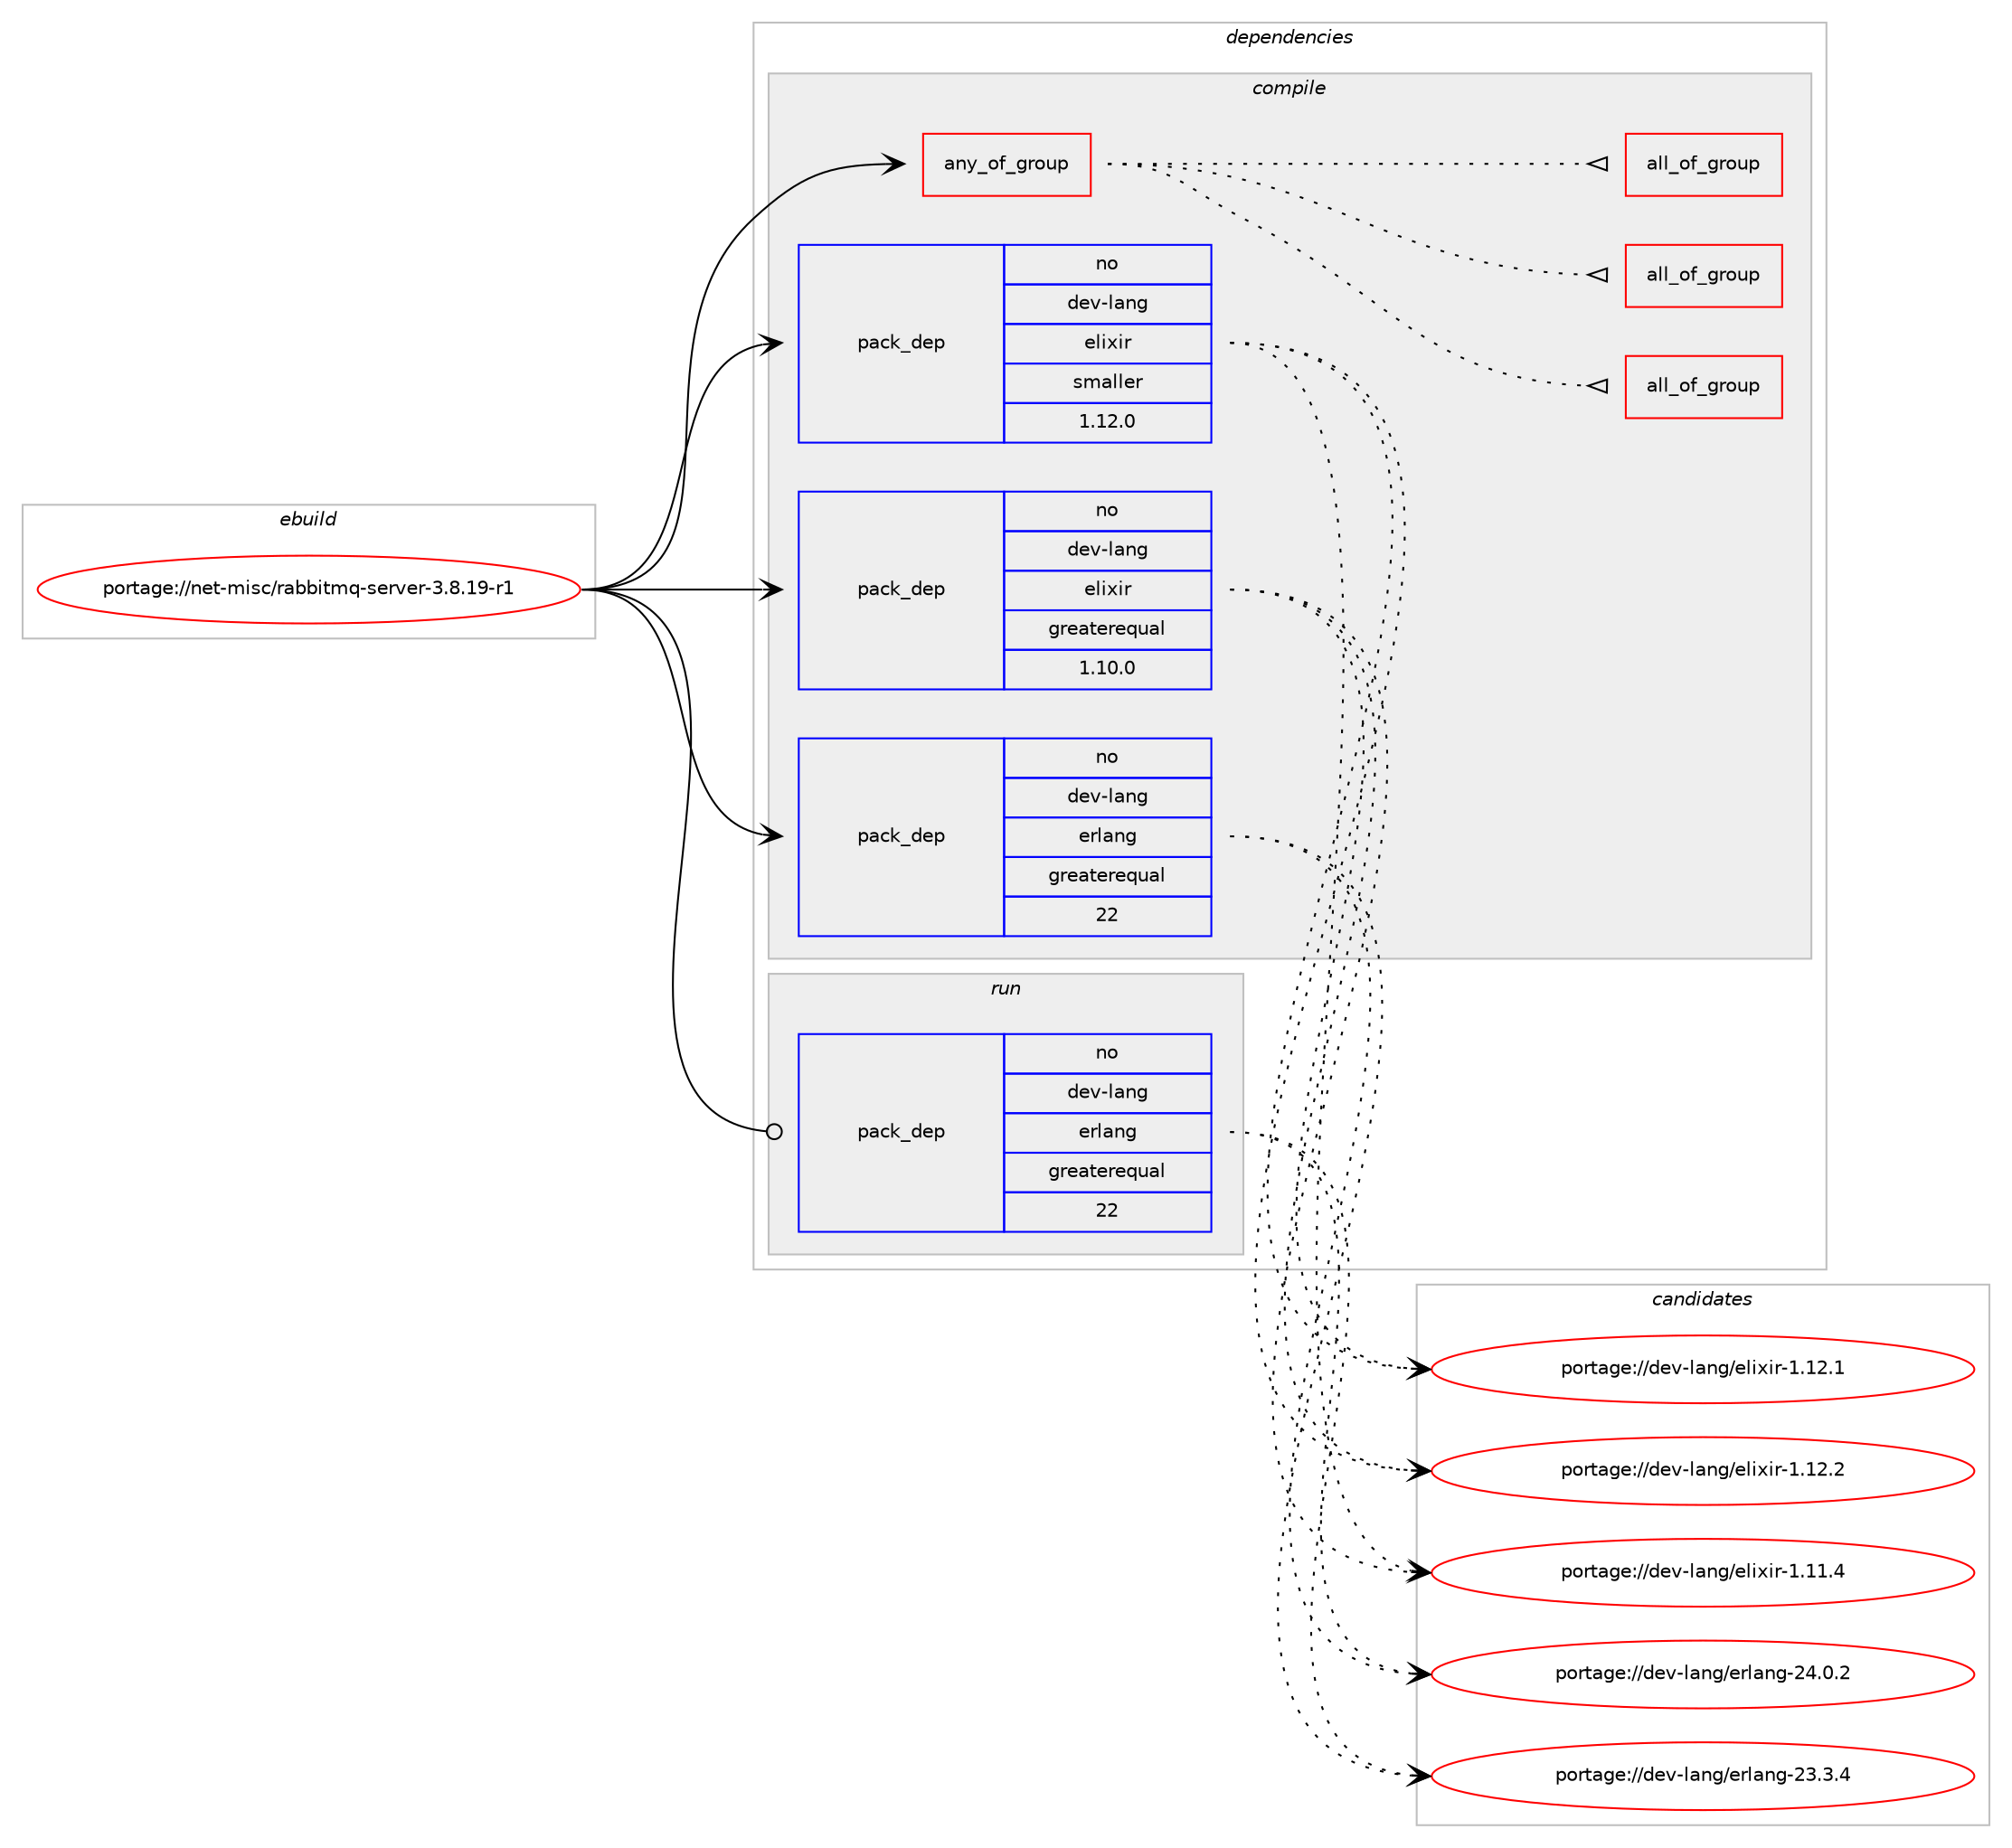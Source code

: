 digraph prolog {

# *************
# Graph options
# *************

newrank=true;
concentrate=true;
compound=true;
graph [rankdir=LR,fontname=Helvetica,fontsize=10,ranksep=1.5];#, ranksep=2.5, nodesep=0.2];
edge  [arrowhead=vee];
node  [fontname=Helvetica,fontsize=10];

# **********
# The ebuild
# **********

subgraph cluster_leftcol {
color=gray;
label=<<i>ebuild</i>>;
id [label="portage://net-misc/rabbitmq-server-3.8.19-r1", color=red, width=4, href="../net-misc/rabbitmq-server-3.8.19-r1.svg"];
}

# ****************
# The dependencies
# ****************

subgraph cluster_midcol {
color=gray;
label=<<i>dependencies</i>>;
subgraph cluster_compile {
fillcolor="#eeeeee";
style=filled;
label=<<i>compile</i>>;
subgraph any2 {
dependency113 [label=<<TABLE BORDER="0" CELLBORDER="1" CELLSPACING="0" CELLPADDING="4"><TR><TD CELLPADDING="10">any_of_group</TD></TR></TABLE>>, shape=none, color=red];subgraph all1 {
dependency114 [label=<<TABLE BORDER="0" CELLBORDER="1" CELLSPACING="0" CELLPADDING="4"><TR><TD CELLPADDING="10">all_of_group</TD></TR></TABLE>>, shape=none, color=red];# *** BEGIN UNKNOWN DEPENDENCY TYPE (TODO) ***
# dependency114 -> package_dependency(portage://net-misc/rabbitmq-server-3.8.19-r1,install,no,dev-lang,python,none,[,,],[slot(3.10)],[use(enable(xml),none)])
# *** END UNKNOWN DEPENDENCY TYPE (TODO) ***

# *** BEGIN UNKNOWN DEPENDENCY TYPE (TODO) ***
# dependency114 -> package_dependency(portage://net-misc/rabbitmq-server-3.8.19-r1,install,no,dev-python,simplejson,none,[,,],[],[use(enable(python_targets_python3_10),negative)])
# *** END UNKNOWN DEPENDENCY TYPE (TODO) ***

}
dependency113:e -> dependency114:w [weight=20,style="dotted",arrowhead="oinv"];
subgraph all2 {
dependency115 [label=<<TABLE BORDER="0" CELLBORDER="1" CELLSPACING="0" CELLPADDING="4"><TR><TD CELLPADDING="10">all_of_group</TD></TR></TABLE>>, shape=none, color=red];# *** BEGIN UNKNOWN DEPENDENCY TYPE (TODO) ***
# dependency115 -> package_dependency(portage://net-misc/rabbitmq-server-3.8.19-r1,install,no,dev-lang,python,none,[,,],[slot(3.9)],[use(enable(xml),none)])
# *** END UNKNOWN DEPENDENCY TYPE (TODO) ***

# *** BEGIN UNKNOWN DEPENDENCY TYPE (TODO) ***
# dependency115 -> package_dependency(portage://net-misc/rabbitmq-server-3.8.19-r1,install,no,dev-python,simplejson,none,[,,],[],[use(enable(python_targets_python3_9),negative)])
# *** END UNKNOWN DEPENDENCY TYPE (TODO) ***

}
dependency113:e -> dependency115:w [weight=20,style="dotted",arrowhead="oinv"];
subgraph all3 {
dependency116 [label=<<TABLE BORDER="0" CELLBORDER="1" CELLSPACING="0" CELLPADDING="4"><TR><TD CELLPADDING="10">all_of_group</TD></TR></TABLE>>, shape=none, color=red];# *** BEGIN UNKNOWN DEPENDENCY TYPE (TODO) ***
# dependency116 -> package_dependency(portage://net-misc/rabbitmq-server-3.8.19-r1,install,no,dev-lang,python,none,[,,],[slot(3.8)],[use(enable(xml),none)])
# *** END UNKNOWN DEPENDENCY TYPE (TODO) ***

# *** BEGIN UNKNOWN DEPENDENCY TYPE (TODO) ***
# dependency116 -> package_dependency(portage://net-misc/rabbitmq-server-3.8.19-r1,install,no,dev-python,simplejson,none,[,,],[],[use(enable(python_targets_python3_8),negative)])
# *** END UNKNOWN DEPENDENCY TYPE (TODO) ***

}
dependency113:e -> dependency116:w [weight=20,style="dotted",arrowhead="oinv"];
}
id:e -> dependency113:w [weight=20,style="solid",arrowhead="vee"];
# *** BEGIN UNKNOWN DEPENDENCY TYPE (TODO) ***
# id -> package_dependency(portage://net-misc/rabbitmq-server-3.8.19-r1,install,no,acct-group,rabbitmq,none,[,,],[],[])
# *** END UNKNOWN DEPENDENCY TYPE (TODO) ***

# *** BEGIN UNKNOWN DEPENDENCY TYPE (TODO) ***
# id -> package_dependency(portage://net-misc/rabbitmq-server-3.8.19-r1,install,no,acct-user,rabbitmq,none,[,,],[],[])
# *** END UNKNOWN DEPENDENCY TYPE (TODO) ***

# *** BEGIN UNKNOWN DEPENDENCY TYPE (TODO) ***
# id -> package_dependency(portage://net-misc/rabbitmq-server-3.8.19-r1,install,no,app-arch,unzip,none,[,,],[],[])
# *** END UNKNOWN DEPENDENCY TYPE (TODO) ***

# *** BEGIN UNKNOWN DEPENDENCY TYPE (TODO) ***
# id -> package_dependency(portage://net-misc/rabbitmq-server-3.8.19-r1,install,no,app-arch,zip,none,[,,],[],[])
# *** END UNKNOWN DEPENDENCY TYPE (TODO) ***

# *** BEGIN UNKNOWN DEPENDENCY TYPE (TODO) ***
# id -> package_dependency(portage://net-misc/rabbitmq-server-3.8.19-r1,install,no,app-text,docbook-xml-dtd,none,[,,],[slot(4.5)],[])
# *** END UNKNOWN DEPENDENCY TYPE (TODO) ***

# *** BEGIN UNKNOWN DEPENDENCY TYPE (TODO) ***
# id -> package_dependency(portage://net-misc/rabbitmq-server-3.8.19-r1,install,no,app-text,xmlto,none,[,,],[],[])
# *** END UNKNOWN DEPENDENCY TYPE (TODO) ***

subgraph pack68 {
dependency117 [label=<<TABLE BORDER="0" CELLBORDER="1" CELLSPACING="0" CELLPADDING="4" WIDTH="220"><TR><TD ROWSPAN="6" CELLPADDING="30">pack_dep</TD></TR><TR><TD WIDTH="110">no</TD></TR><TR><TD>dev-lang</TD></TR><TR><TD>elixir</TD></TR><TR><TD>greaterequal</TD></TR><TR><TD>1.10.0</TD></TR></TABLE>>, shape=none, color=blue];
}
id:e -> dependency117:w [weight=20,style="solid",arrowhead="vee"];
subgraph pack69 {
dependency118 [label=<<TABLE BORDER="0" CELLBORDER="1" CELLSPACING="0" CELLPADDING="4" WIDTH="220"><TR><TD ROWSPAN="6" CELLPADDING="30">pack_dep</TD></TR><TR><TD WIDTH="110">no</TD></TR><TR><TD>dev-lang</TD></TR><TR><TD>elixir</TD></TR><TR><TD>smaller</TD></TR><TR><TD>1.12.0</TD></TR></TABLE>>, shape=none, color=blue];
}
id:e -> dependency118:w [weight=20,style="solid",arrowhead="vee"];
subgraph pack70 {
dependency119 [label=<<TABLE BORDER="0" CELLBORDER="1" CELLSPACING="0" CELLPADDING="4" WIDTH="220"><TR><TD ROWSPAN="6" CELLPADDING="30">pack_dep</TD></TR><TR><TD WIDTH="110">no</TD></TR><TR><TD>dev-lang</TD></TR><TR><TD>erlang</TD></TR><TR><TD>greaterequal</TD></TR><TR><TD>22</TD></TR></TABLE>>, shape=none, color=blue];
}
id:e -> dependency119:w [weight=20,style="solid",arrowhead="vee"];
# *** BEGIN UNKNOWN DEPENDENCY TYPE (TODO) ***
# id -> package_dependency(portage://net-misc/rabbitmq-server-3.8.19-r1,install,no,dev-libs,libxslt,none,[,,],[],[])
# *** END UNKNOWN DEPENDENCY TYPE (TODO) ***

}
subgraph cluster_compileandrun {
fillcolor="#eeeeee";
style=filled;
label=<<i>compile and run</i>>;
}
subgraph cluster_run {
fillcolor="#eeeeee";
style=filled;
label=<<i>run</i>>;
# *** BEGIN UNKNOWN DEPENDENCY TYPE (TODO) ***
# id -> package_dependency(portage://net-misc/rabbitmq-server-3.8.19-r1,run,no,acct-group,rabbitmq,none,[,,],[],[])
# *** END UNKNOWN DEPENDENCY TYPE (TODO) ***

# *** BEGIN UNKNOWN DEPENDENCY TYPE (TODO) ***
# id -> package_dependency(portage://net-misc/rabbitmq-server-3.8.19-r1,run,no,acct-user,rabbitmq,none,[,,],[],[])
# *** END UNKNOWN DEPENDENCY TYPE (TODO) ***

subgraph pack71 {
dependency120 [label=<<TABLE BORDER="0" CELLBORDER="1" CELLSPACING="0" CELLPADDING="4" WIDTH="220"><TR><TD ROWSPAN="6" CELLPADDING="30">pack_dep</TD></TR><TR><TD WIDTH="110">no</TD></TR><TR><TD>dev-lang</TD></TR><TR><TD>erlang</TD></TR><TR><TD>greaterequal</TD></TR><TR><TD>22</TD></TR></TABLE>>, shape=none, color=blue];
}
id:e -> dependency120:w [weight=20,style="solid",arrowhead="odot"];
}
}

# **************
# The candidates
# **************

subgraph cluster_choices {
rank=same;
color=gray;
label=<<i>candidates</i>>;

subgraph choice68 {
color=black;
nodesep=1;
choice10010111845108971101034710110810512010511445494649494652 [label="portage://dev-lang/elixir-1.11.4", color=red, width=4,href="../dev-lang/elixir-1.11.4.svg"];
choice10010111845108971101034710110810512010511445494649504649 [label="portage://dev-lang/elixir-1.12.1", color=red, width=4,href="../dev-lang/elixir-1.12.1.svg"];
choice10010111845108971101034710110810512010511445494649504650 [label="portage://dev-lang/elixir-1.12.2", color=red, width=4,href="../dev-lang/elixir-1.12.2.svg"];
dependency117:e -> choice10010111845108971101034710110810512010511445494649494652:w [style=dotted,weight="100"];
dependency117:e -> choice10010111845108971101034710110810512010511445494649504649:w [style=dotted,weight="100"];
dependency117:e -> choice10010111845108971101034710110810512010511445494649504650:w [style=dotted,weight="100"];
}
subgraph choice69 {
color=black;
nodesep=1;
choice10010111845108971101034710110810512010511445494649494652 [label="portage://dev-lang/elixir-1.11.4", color=red, width=4,href="../dev-lang/elixir-1.11.4.svg"];
choice10010111845108971101034710110810512010511445494649504649 [label="portage://dev-lang/elixir-1.12.1", color=red, width=4,href="../dev-lang/elixir-1.12.1.svg"];
choice10010111845108971101034710110810512010511445494649504650 [label="portage://dev-lang/elixir-1.12.2", color=red, width=4,href="../dev-lang/elixir-1.12.2.svg"];
dependency118:e -> choice10010111845108971101034710110810512010511445494649494652:w [style=dotted,weight="100"];
dependency118:e -> choice10010111845108971101034710110810512010511445494649504649:w [style=dotted,weight="100"];
dependency118:e -> choice10010111845108971101034710110810512010511445494649504650:w [style=dotted,weight="100"];
}
subgraph choice70 {
color=black;
nodesep=1;
choice1001011184510897110103471011141089711010345505146514652 [label="portage://dev-lang/erlang-23.3.4", color=red, width=4,href="../dev-lang/erlang-23.3.4.svg"];
choice1001011184510897110103471011141089711010345505246484650 [label="portage://dev-lang/erlang-24.0.2", color=red, width=4,href="../dev-lang/erlang-24.0.2.svg"];
dependency119:e -> choice1001011184510897110103471011141089711010345505146514652:w [style=dotted,weight="100"];
dependency119:e -> choice1001011184510897110103471011141089711010345505246484650:w [style=dotted,weight="100"];
}
subgraph choice71 {
color=black;
nodesep=1;
choice1001011184510897110103471011141089711010345505146514652 [label="portage://dev-lang/erlang-23.3.4", color=red, width=4,href="../dev-lang/erlang-23.3.4.svg"];
choice1001011184510897110103471011141089711010345505246484650 [label="portage://dev-lang/erlang-24.0.2", color=red, width=4,href="../dev-lang/erlang-24.0.2.svg"];
dependency120:e -> choice1001011184510897110103471011141089711010345505146514652:w [style=dotted,weight="100"];
dependency120:e -> choice1001011184510897110103471011141089711010345505246484650:w [style=dotted,weight="100"];
}
}

}
